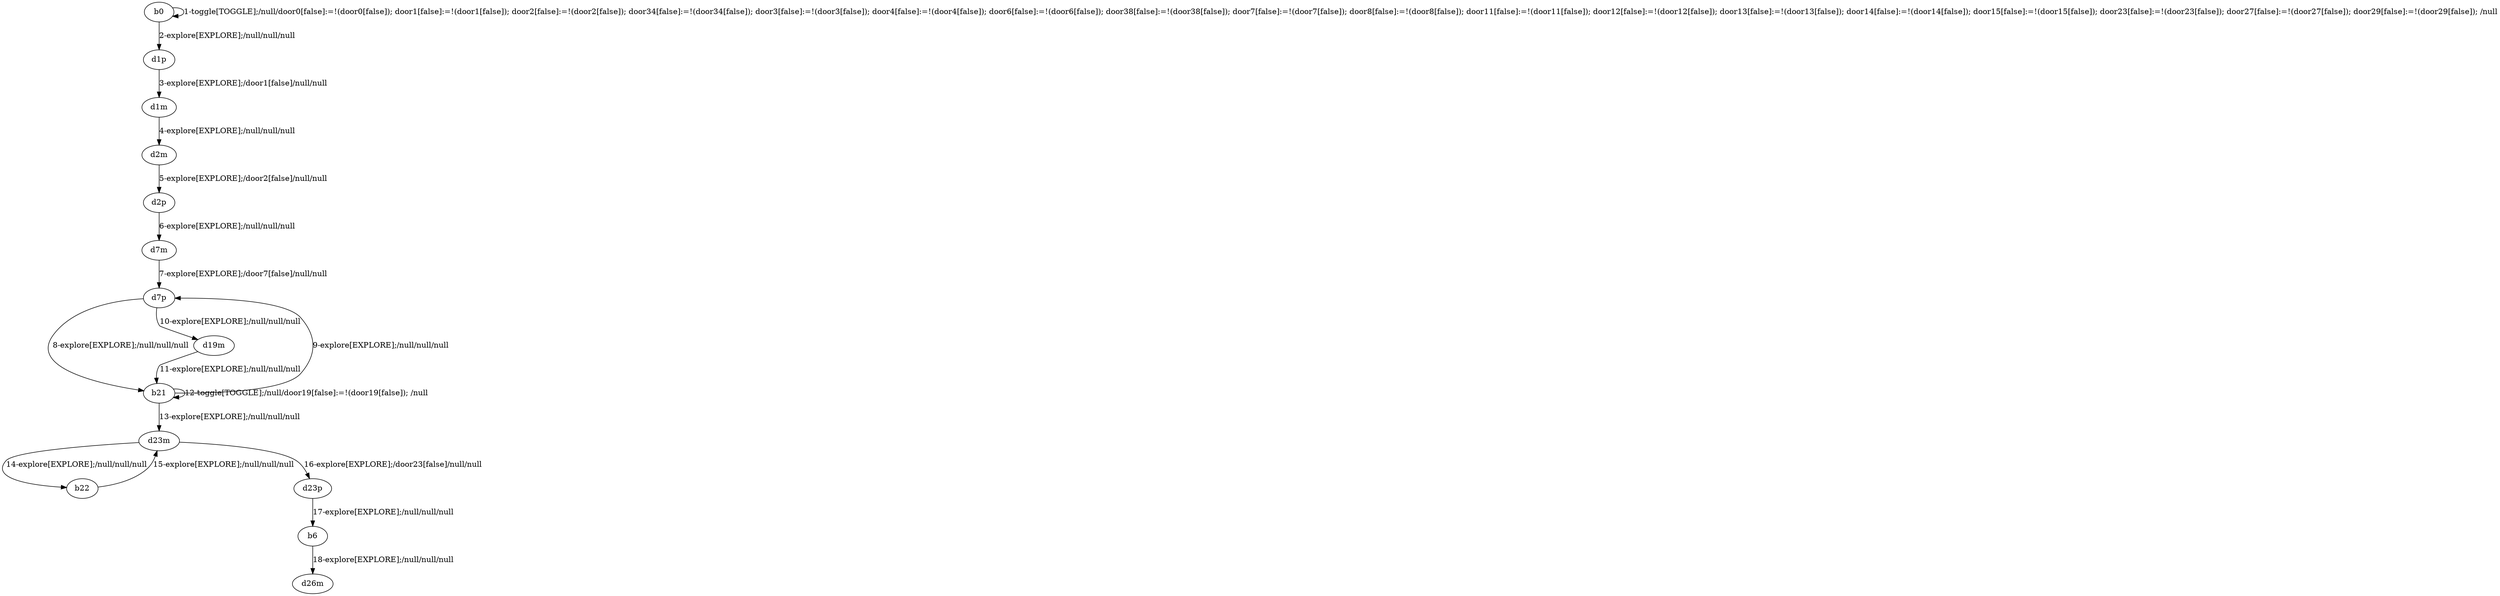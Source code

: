 # Total number of goals covered by this test: 4
# b6 --> d26m
# b22 --> d23m
# d23m --> b22
# d19m --> b21

digraph g {
"b0" -> "b0" [label = "1-toggle[TOGGLE];/null/door0[false]:=!(door0[false]); door1[false]:=!(door1[false]); door2[false]:=!(door2[false]); door34[false]:=!(door34[false]); door3[false]:=!(door3[false]); door4[false]:=!(door4[false]); door6[false]:=!(door6[false]); door38[false]:=!(door38[false]); door7[false]:=!(door7[false]); door8[false]:=!(door8[false]); door11[false]:=!(door11[false]); door12[false]:=!(door12[false]); door13[false]:=!(door13[false]); door14[false]:=!(door14[false]); door15[false]:=!(door15[false]); door23[false]:=!(door23[false]); door27[false]:=!(door27[false]); door29[false]:=!(door29[false]); /null"];
"b0" -> "d1p" [label = "2-explore[EXPLORE];/null/null/null"];
"d1p" -> "d1m" [label = "3-explore[EXPLORE];/door1[false]/null/null"];
"d1m" -> "d2m" [label = "4-explore[EXPLORE];/null/null/null"];
"d2m" -> "d2p" [label = "5-explore[EXPLORE];/door2[false]/null/null"];
"d2p" -> "d7m" [label = "6-explore[EXPLORE];/null/null/null"];
"d7m" -> "d7p" [label = "7-explore[EXPLORE];/door7[false]/null/null"];
"d7p" -> "b21" [label = "8-explore[EXPLORE];/null/null/null"];
"b21" -> "d7p" [label = "9-explore[EXPLORE];/null/null/null"];
"d7p" -> "d19m" [label = "10-explore[EXPLORE];/null/null/null"];
"d19m" -> "b21" [label = "11-explore[EXPLORE];/null/null/null"];
"b21" -> "b21" [label = "12-toggle[TOGGLE];/null/door19[false]:=!(door19[false]); /null"];
"b21" -> "d23m" [label = "13-explore[EXPLORE];/null/null/null"];
"d23m" -> "b22" [label = "14-explore[EXPLORE];/null/null/null"];
"b22" -> "d23m" [label = "15-explore[EXPLORE];/null/null/null"];
"d23m" -> "d23p" [label = "16-explore[EXPLORE];/door23[false]/null/null"];
"d23p" -> "b6" [label = "17-explore[EXPLORE];/null/null/null"];
"b6" -> "d26m" [label = "18-explore[EXPLORE];/null/null/null"];
}